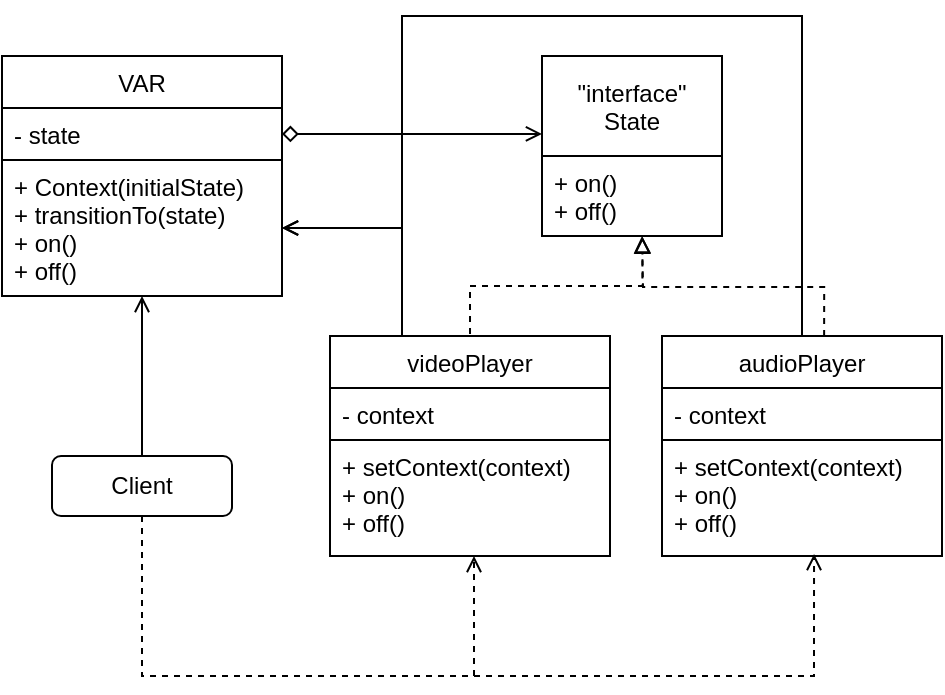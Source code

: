<mxfile version="14.6.13" type="device"><diagram id="p1dcn6F5WxdcSFB60D--" name="Страница 1"><mxGraphModel dx="723" dy="458" grid="1" gridSize="10" guides="1" tooltips="1" connect="1" arrows="1" fold="1" page="1" pageScale="1" pageWidth="827" pageHeight="1169" math="0" shadow="0"><root><mxCell id="0"/><mxCell id="1" parent="0"/><mxCell id="q5lO3X8e4vxK6m-ignH--13" style="edgeStyle=orthogonalEdgeStyle;rounded=0;orthogonalLoop=1;jettySize=auto;html=1;dashed=1;endArrow=open;endFill=0;exitX=0.5;exitY=1;exitDx=0;exitDy=0;" edge="1" parent="1" source="q5lO3X8e4vxK6m-ignH--1" target="q5lO3X8e4vxK6m-ignH--12"><mxGeometry relative="1" as="geometry"><mxPoint x="500" y="325" as="targetPoint"/><Array as="points"><mxPoint x="320" y="420"/><mxPoint x="486" y="420"/></Array></mxGeometry></mxCell><mxCell id="q5lO3X8e4vxK6m-ignH--14" style="edgeStyle=orthogonalEdgeStyle;rounded=0;orthogonalLoop=1;jettySize=auto;html=1;entryX=0.5;entryY=1;entryDx=0;entryDy=0;entryPerimeter=0;endArrow=open;endFill=0;" edge="1" parent="1" source="q5lO3X8e4vxK6m-ignH--1" target="q5lO3X8e4vxK6m-ignH--4"><mxGeometry relative="1" as="geometry"/></mxCell><mxCell id="q5lO3X8e4vxK6m-ignH--1" value="Client" style="rounded=1;whiteSpace=wrap;html=1;" vertex="1" parent="1"><mxGeometry x="275" y="310" width="90" height="30" as="geometry"/></mxCell><mxCell id="q5lO3X8e4vxK6m-ignH--2" value="VAR" style="swimlane;fontStyle=0;childLayout=stackLayout;horizontal=1;startSize=26;horizontalStack=0;resizeParent=1;resizeParentMax=0;resizeLast=0;collapsible=1;marginBottom=0;" vertex="1" parent="1"><mxGeometry x="250" y="110" width="140" height="120" as="geometry"/></mxCell><mxCell id="q5lO3X8e4vxK6m-ignH--3" value="- state" style="text;strokeColor=#000000;fillColor=none;align=left;verticalAlign=top;spacingLeft=4;spacingRight=4;overflow=hidden;rotatable=0;points=[[0,0.5],[1,0.5]];portConstraint=eastwest;" vertex="1" parent="q5lO3X8e4vxK6m-ignH--2"><mxGeometry y="26" width="140" height="26" as="geometry"/></mxCell><mxCell id="q5lO3X8e4vxK6m-ignH--4" value="+ Context(initialState)&#10;+ transitionTo(state)&#10;+ on()&#10;+ off()" style="text;strokeColor=none;fillColor=none;align=left;verticalAlign=top;spacingLeft=4;spacingRight=4;overflow=hidden;rotatable=0;points=[[0,0.5],[1,0.5]];portConstraint=eastwest;" vertex="1" parent="q5lO3X8e4vxK6m-ignH--2"><mxGeometry y="52" width="140" height="68" as="geometry"/></mxCell><mxCell id="q5lO3X8e4vxK6m-ignH--6" value="&quot;interface&quot;&#10;State" style="swimlane;fontStyle=0;childLayout=stackLayout;horizontal=1;startSize=50;horizontalStack=0;resizeParent=1;resizeParentMax=0;resizeLast=0;collapsible=1;marginBottom=0;strokeColor=#000000;" vertex="1" parent="1"><mxGeometry x="520" y="110" width="90" height="90" as="geometry"/></mxCell><mxCell id="q5lO3X8e4vxK6m-ignH--9" value="+ on()&#10;+ off()" style="text;strokeColor=none;fillColor=none;align=left;verticalAlign=top;spacingLeft=4;spacingRight=4;overflow=hidden;rotatable=0;points=[[0,0.5],[1,0.5]];portConstraint=eastwest;" vertex="1" parent="q5lO3X8e4vxK6m-ignH--6"><mxGeometry y="50" width="90" height="40" as="geometry"/></mxCell><mxCell id="q5lO3X8e4vxK6m-ignH--16" style="edgeStyle=orthogonalEdgeStyle;rounded=0;orthogonalLoop=1;jettySize=auto;html=1;entryX=0.558;entryY=1.034;entryDx=0;entryDy=0;entryPerimeter=0;startArrow=none;startFill=0;endArrow=block;endFill=0;dashed=1;" edge="1" parent="1"><mxGeometry relative="1" as="geometry"><mxPoint x="484.01" y="249" as="sourcePoint"/><mxPoint x="570.22" y="200.36" as="targetPoint"/><Array as="points"><mxPoint x="484" y="225"/><mxPoint x="570" y="225"/></Array></mxGeometry></mxCell><mxCell id="q5lO3X8e4vxK6m-ignH--17" style="rounded=0;orthogonalLoop=1;jettySize=auto;html=1;startArrow=none;startFill=0;endArrow=open;endFill=0;edgeStyle=orthogonalEdgeStyle;" edge="1" parent="1" source="q5lO3X8e4vxK6m-ignH--10"><mxGeometry relative="1" as="geometry"><mxPoint x="390" y="196" as="targetPoint"/><Array as="points"><mxPoint x="450" y="196"/></Array></mxGeometry></mxCell><mxCell id="q5lO3X8e4vxK6m-ignH--10" value="videoPlayer" style="swimlane;fontStyle=0;childLayout=stackLayout;horizontal=1;startSize=26;horizontalStack=0;resizeParent=1;resizeParentMax=0;resizeLast=0;collapsible=1;marginBottom=0;" vertex="1" parent="1"><mxGeometry x="414" y="250" width="140" height="110" as="geometry"/></mxCell><mxCell id="q5lO3X8e4vxK6m-ignH--11" value="- context" style="text;strokeColor=#000000;fillColor=none;align=left;verticalAlign=top;spacingLeft=4;spacingRight=4;overflow=hidden;rotatable=0;points=[[0,0.5],[1,0.5]];portConstraint=eastwest;" vertex="1" parent="q5lO3X8e4vxK6m-ignH--10"><mxGeometry y="26" width="140" height="26" as="geometry"/></mxCell><mxCell id="q5lO3X8e4vxK6m-ignH--12" value="+ setContext(context)&#10;+ on()&#10;+ off()" style="text;strokeColor=none;fillColor=none;align=left;verticalAlign=top;spacingLeft=4;spacingRight=4;overflow=hidden;rotatable=0;points=[[0,0.5],[1,0.5]];portConstraint=eastwest;" vertex="1" parent="q5lO3X8e4vxK6m-ignH--10"><mxGeometry y="52" width="140" height="58" as="geometry"/></mxCell><mxCell id="q5lO3X8e4vxK6m-ignH--15" style="edgeStyle=orthogonalEdgeStyle;rounded=0;orthogonalLoop=1;jettySize=auto;html=1;entryX=0;entryY=0.433;entryDx=0;entryDy=0;entryPerimeter=0;endArrow=open;endFill=0;startArrow=diamond;startFill=0;" edge="1" parent="1" source="q5lO3X8e4vxK6m-ignH--3" target="q5lO3X8e4vxK6m-ignH--6"><mxGeometry relative="1" as="geometry"/></mxCell><mxCell id="q5lO3X8e4vxK6m-ignH--23" style="edgeStyle=orthogonalEdgeStyle;rounded=0;orthogonalLoop=1;jettySize=auto;html=1;entryX=1;entryY=0.5;entryDx=0;entryDy=0;startArrow=none;startFill=0;endArrow=open;endFill=0;" edge="1" parent="1" source="q5lO3X8e4vxK6m-ignH--18" target="q5lO3X8e4vxK6m-ignH--4"><mxGeometry relative="1" as="geometry"><Array as="points"><mxPoint x="650" y="90"/><mxPoint x="450" y="90"/><mxPoint x="450" y="196"/></Array></mxGeometry></mxCell><mxCell id="q5lO3X8e4vxK6m-ignH--18" value="audioPlayer" style="swimlane;fontStyle=0;childLayout=stackLayout;horizontal=1;startSize=26;horizontalStack=0;resizeParent=1;resizeParentMax=0;resizeLast=0;collapsible=1;marginBottom=0;" vertex="1" parent="1"><mxGeometry x="580" y="250" width="140" height="110" as="geometry"/></mxCell><mxCell id="q5lO3X8e4vxK6m-ignH--19" value="- context" style="text;strokeColor=#000000;fillColor=none;align=left;verticalAlign=top;spacingLeft=4;spacingRight=4;overflow=hidden;rotatable=0;points=[[0,0.5],[1,0.5]];portConstraint=eastwest;" vertex="1" parent="q5lO3X8e4vxK6m-ignH--18"><mxGeometry y="26" width="140" height="26" as="geometry"/></mxCell><mxCell id="q5lO3X8e4vxK6m-ignH--20" value="+ setContext(context)&#10;+ on()&#10;+ off()" style="text;strokeColor=none;fillColor=none;align=left;verticalAlign=top;spacingLeft=4;spacingRight=4;overflow=hidden;rotatable=0;points=[[0,0.5],[1,0.5]];portConstraint=eastwest;" vertex="1" parent="q5lO3X8e4vxK6m-ignH--18"><mxGeometry y="52" width="140" height="58" as="geometry"/></mxCell><mxCell id="q5lO3X8e4vxK6m-ignH--21" style="edgeStyle=orthogonalEdgeStyle;rounded=0;orthogonalLoop=1;jettySize=auto;html=1;dashed=1;endArrow=open;endFill=0;exitX=0.5;exitY=1;exitDx=0;exitDy=0;entryX=0.543;entryY=0.983;entryDx=0;entryDy=0;entryPerimeter=0;" edge="1" parent="1" source="q5lO3X8e4vxK6m-ignH--1" target="q5lO3X8e4vxK6m-ignH--20"><mxGeometry relative="1" as="geometry"><mxPoint x="496" y="370" as="targetPoint"/><mxPoint x="330" y="350" as="sourcePoint"/><Array as="points"><mxPoint x="320" y="420"/><mxPoint x="656" y="420"/></Array></mxGeometry></mxCell><mxCell id="q5lO3X8e4vxK6m-ignH--22" style="edgeStyle=orthogonalEdgeStyle;rounded=0;orthogonalLoop=1;jettySize=auto;html=1;startArrow=none;startFill=0;endArrow=block;endFill=0;dashed=1;exitX=0.579;exitY=0;exitDx=0;exitDy=0;exitPerimeter=0;" edge="1" parent="1" source="q5lO3X8e4vxK6m-ignH--18"><mxGeometry relative="1" as="geometry"><mxPoint x="494" y="260" as="sourcePoint"/><mxPoint x="570" y="200" as="targetPoint"/></mxGeometry></mxCell></root></mxGraphModel></diagram></mxfile>